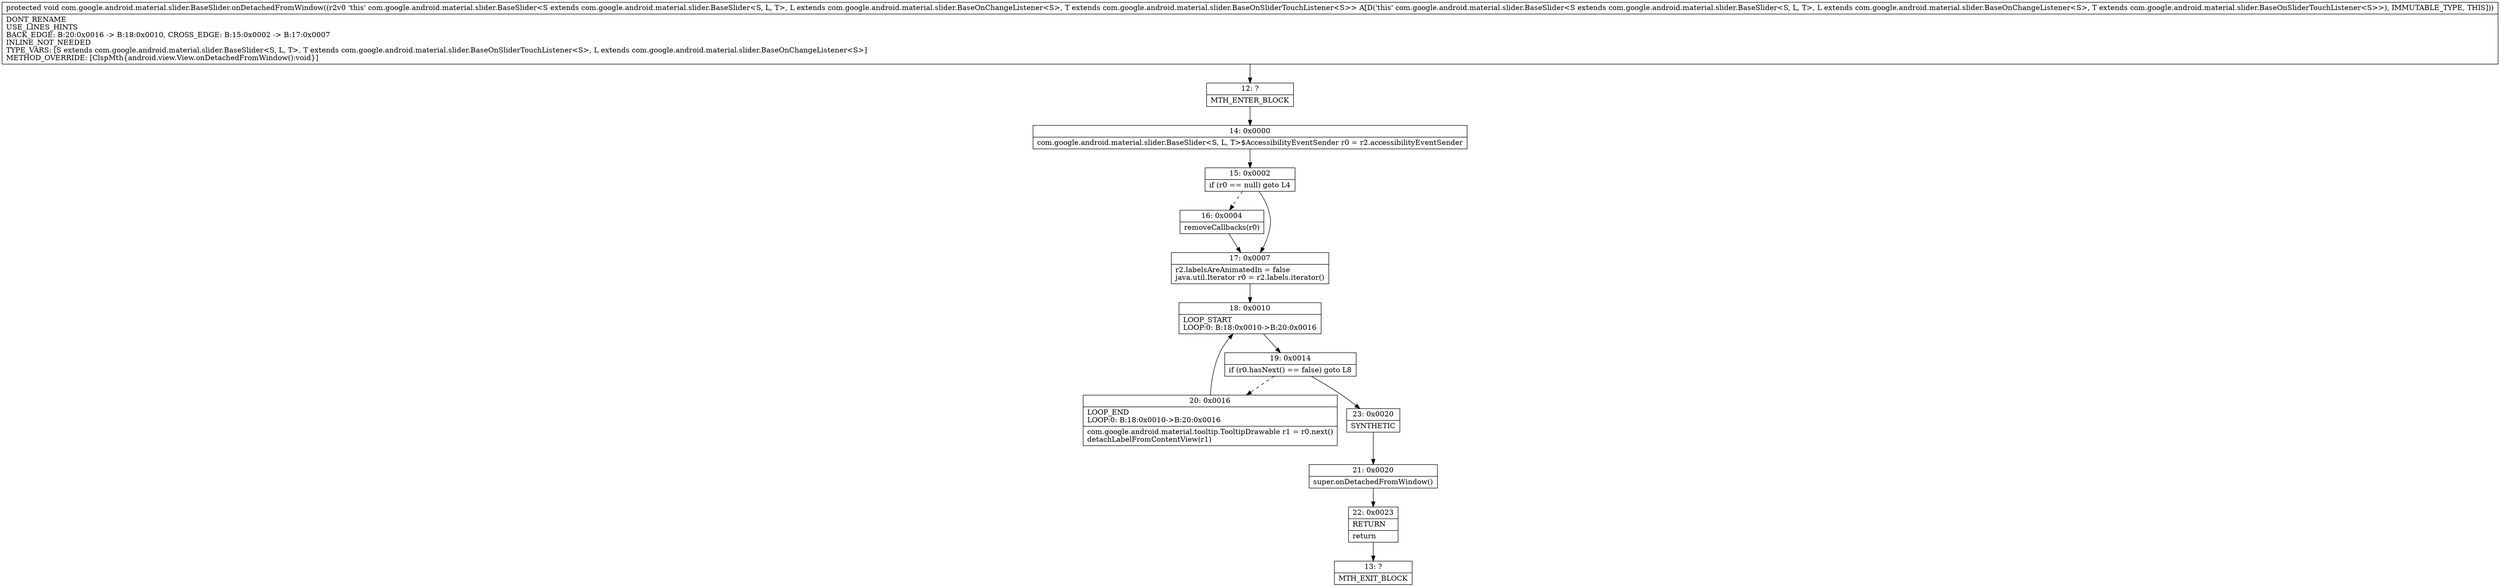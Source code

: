 digraph "CFG forcom.google.android.material.slider.BaseSlider.onDetachedFromWindow()V" {
Node_12 [shape=record,label="{12\:\ ?|MTH_ENTER_BLOCK\l}"];
Node_14 [shape=record,label="{14\:\ 0x0000|com.google.android.material.slider.BaseSlider\<S, L, T\>$AccessibilityEventSender r0 = r2.accessibilityEventSender\l}"];
Node_15 [shape=record,label="{15\:\ 0x0002|if (r0 == null) goto L4\l}"];
Node_16 [shape=record,label="{16\:\ 0x0004|removeCallbacks(r0)\l}"];
Node_17 [shape=record,label="{17\:\ 0x0007|r2.labelsAreAnimatedIn = false\ljava.util.Iterator r0 = r2.labels.iterator()\l}"];
Node_18 [shape=record,label="{18\:\ 0x0010|LOOP_START\lLOOP:0: B:18:0x0010\-\>B:20:0x0016\l}"];
Node_19 [shape=record,label="{19\:\ 0x0014|if (r0.hasNext() == false) goto L8\l}"];
Node_20 [shape=record,label="{20\:\ 0x0016|LOOP_END\lLOOP:0: B:18:0x0010\-\>B:20:0x0016\l|com.google.android.material.tooltip.TooltipDrawable r1 = r0.next()\ldetachLabelFromContentView(r1)\l}"];
Node_23 [shape=record,label="{23\:\ 0x0020|SYNTHETIC\l}"];
Node_21 [shape=record,label="{21\:\ 0x0020|super.onDetachedFromWindow()\l}"];
Node_22 [shape=record,label="{22\:\ 0x0023|RETURN\l|return\l}"];
Node_13 [shape=record,label="{13\:\ ?|MTH_EXIT_BLOCK\l}"];
MethodNode[shape=record,label="{protected void com.google.android.material.slider.BaseSlider.onDetachedFromWindow((r2v0 'this' com.google.android.material.slider.BaseSlider\<S extends com.google.android.material.slider.BaseSlider\<S, L, T\>, L extends com.google.android.material.slider.BaseOnChangeListener\<S\>, T extends com.google.android.material.slider.BaseOnSliderTouchListener\<S\>\> A[D('this' com.google.android.material.slider.BaseSlider\<S extends com.google.android.material.slider.BaseSlider\<S, L, T\>, L extends com.google.android.material.slider.BaseOnChangeListener\<S\>, T extends com.google.android.material.slider.BaseOnSliderTouchListener\<S\>\>), IMMUTABLE_TYPE, THIS]))  | DONT_RENAME\lUSE_LINES_HINTS\lBACK_EDGE: B:20:0x0016 \-\> B:18:0x0010, CROSS_EDGE: B:15:0x0002 \-\> B:17:0x0007\lINLINE_NOT_NEEDED\lTYPE_VARS: [S extends com.google.android.material.slider.BaseSlider\<S, L, T\>, T extends com.google.android.material.slider.BaseOnSliderTouchListener\<S\>, L extends com.google.android.material.slider.BaseOnChangeListener\<S\>]\lMETHOD_OVERRIDE: [ClspMth\{android.view.View.onDetachedFromWindow():void\}]\l}"];
MethodNode -> Node_12;Node_12 -> Node_14;
Node_14 -> Node_15;
Node_15 -> Node_16[style=dashed];
Node_15 -> Node_17;
Node_16 -> Node_17;
Node_17 -> Node_18;
Node_18 -> Node_19;
Node_19 -> Node_20[style=dashed];
Node_19 -> Node_23;
Node_20 -> Node_18;
Node_23 -> Node_21;
Node_21 -> Node_22;
Node_22 -> Node_13;
}

